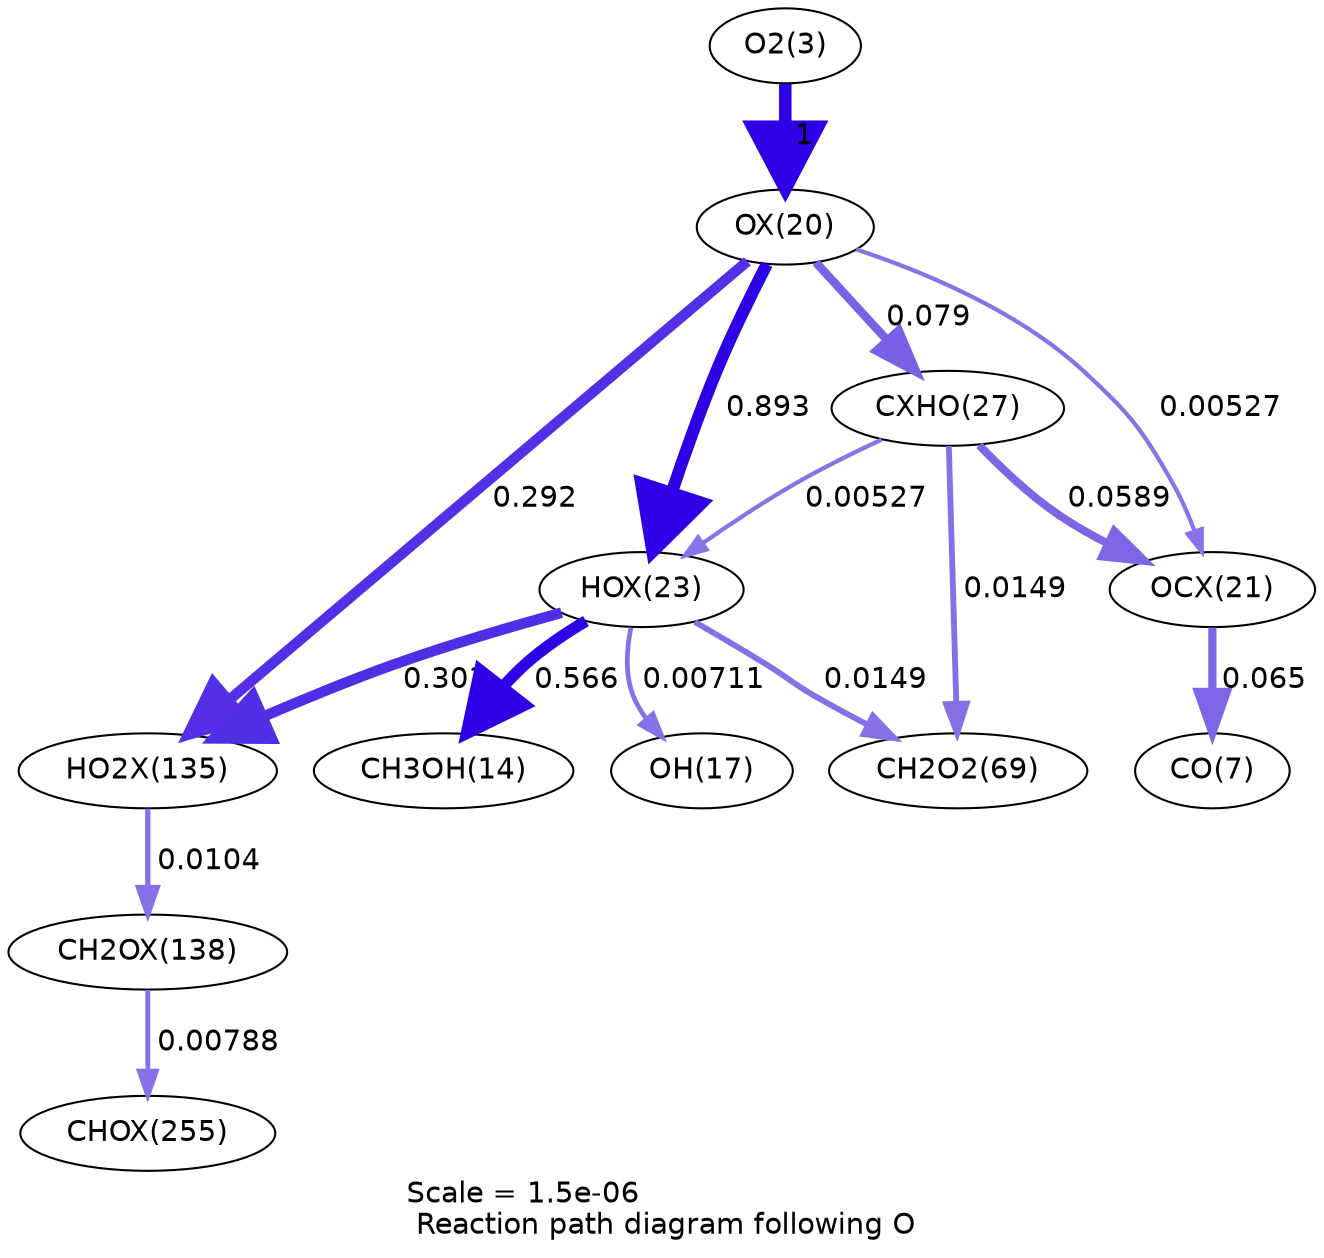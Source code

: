 digraph reaction_paths {
center=1;
s5 -> s30[fontname="Helvetica", penwidth=6, arrowsize=3, color="0.7, 1.5, 0.9"
, label=" 1"];
s30 -> s33[fontname="Helvetica", penwidth=5.91, arrowsize=2.96, color="0.7, 1.39, 0.9"
, label=" 0.893"];
s30 -> s36[fontname="Helvetica", penwidth=4.08, arrowsize=2.04, color="0.7, 0.579, 0.9"
, label=" 0.079"];
s30 -> s31[fontname="Helvetica", penwidth=2.04, arrowsize=1.02, color="0.7, 0.505, 0.9"
, label=" 0.00527"];
s30 -> s46[fontname="Helvetica", penwidth=5.07, arrowsize=2.54, color="0.7, 0.792, 0.9"
, label=" 0.292"];
s33 -> s16[fontname="Helvetica", penwidth=5.57, arrowsize=2.79, color="0.7, 1.07, 0.9"
, label=" 0.566"];
s33 -> s19[fontname="Helvetica", penwidth=2.27, arrowsize=1.13, color="0.7, 0.507, 0.9"
, label=" 0.00711"];
s36 -> s33[fontname="Helvetica", penwidth=2.04, arrowsize=1.02, color="0.7, 0.505, 0.9"
, label=" 0.00527"];
s33 -> s46[fontname="Helvetica", penwidth=5.1, arrowsize=2.55, color="0.7, 0.803, 0.9"
, label=" 0.303"];
s33 -> s22[fontname="Helvetica", penwidth=2.82, arrowsize=1.41, color="0.7, 0.515, 0.9"
, label=" 0.0149"];
s36 -> s31[fontname="Helvetica", penwidth=3.86, arrowsize=1.93, color="0.7, 0.559, 0.9"
, label=" 0.0589"];
s36 -> s22[fontname="Helvetica", penwidth=2.82, arrowsize=1.41, color="0.7, 0.515, 0.9"
, label=" 0.0149"];
s31 -> s9[fontname="Helvetica", penwidth=3.94, arrowsize=1.97, color="0.7, 0.565, 0.9"
, label=" 0.065"];
s46 -> s47[fontname="Helvetica", penwidth=2.55, arrowsize=1.28, color="0.7, 0.51, 0.9"
, label=" 0.0104"];
s47 -> s53[fontname="Helvetica", penwidth=2.34, arrowsize=1.17, color="0.7, 0.508, 0.9"
, label=" 0.00788"];
s5 [ fontname="Helvetica", label="O2(3)"];
s9 [ fontname="Helvetica", label="CO(7)"];
s16 [ fontname="Helvetica", label="CH3OH(14)"];
s19 [ fontname="Helvetica", label="OH(17)"];
s22 [ fontname="Helvetica", label="CH2O2(69)"];
s30 [ fontname="Helvetica", label="OX(20)"];
s31 [ fontname="Helvetica", label="OCX(21)"];
s33 [ fontname="Helvetica", label="HOX(23)"];
s36 [ fontname="Helvetica", label="CXHO(27)"];
s46 [ fontname="Helvetica", label="HO2X(135)"];
s47 [ fontname="Helvetica", label="CH2OX(138)"];
s53 [ fontname="Helvetica", label="CHOX(255)"];
 label = "Scale = 1.5e-06\l Reaction path diagram following O";
 fontname = "Helvetica";
}
